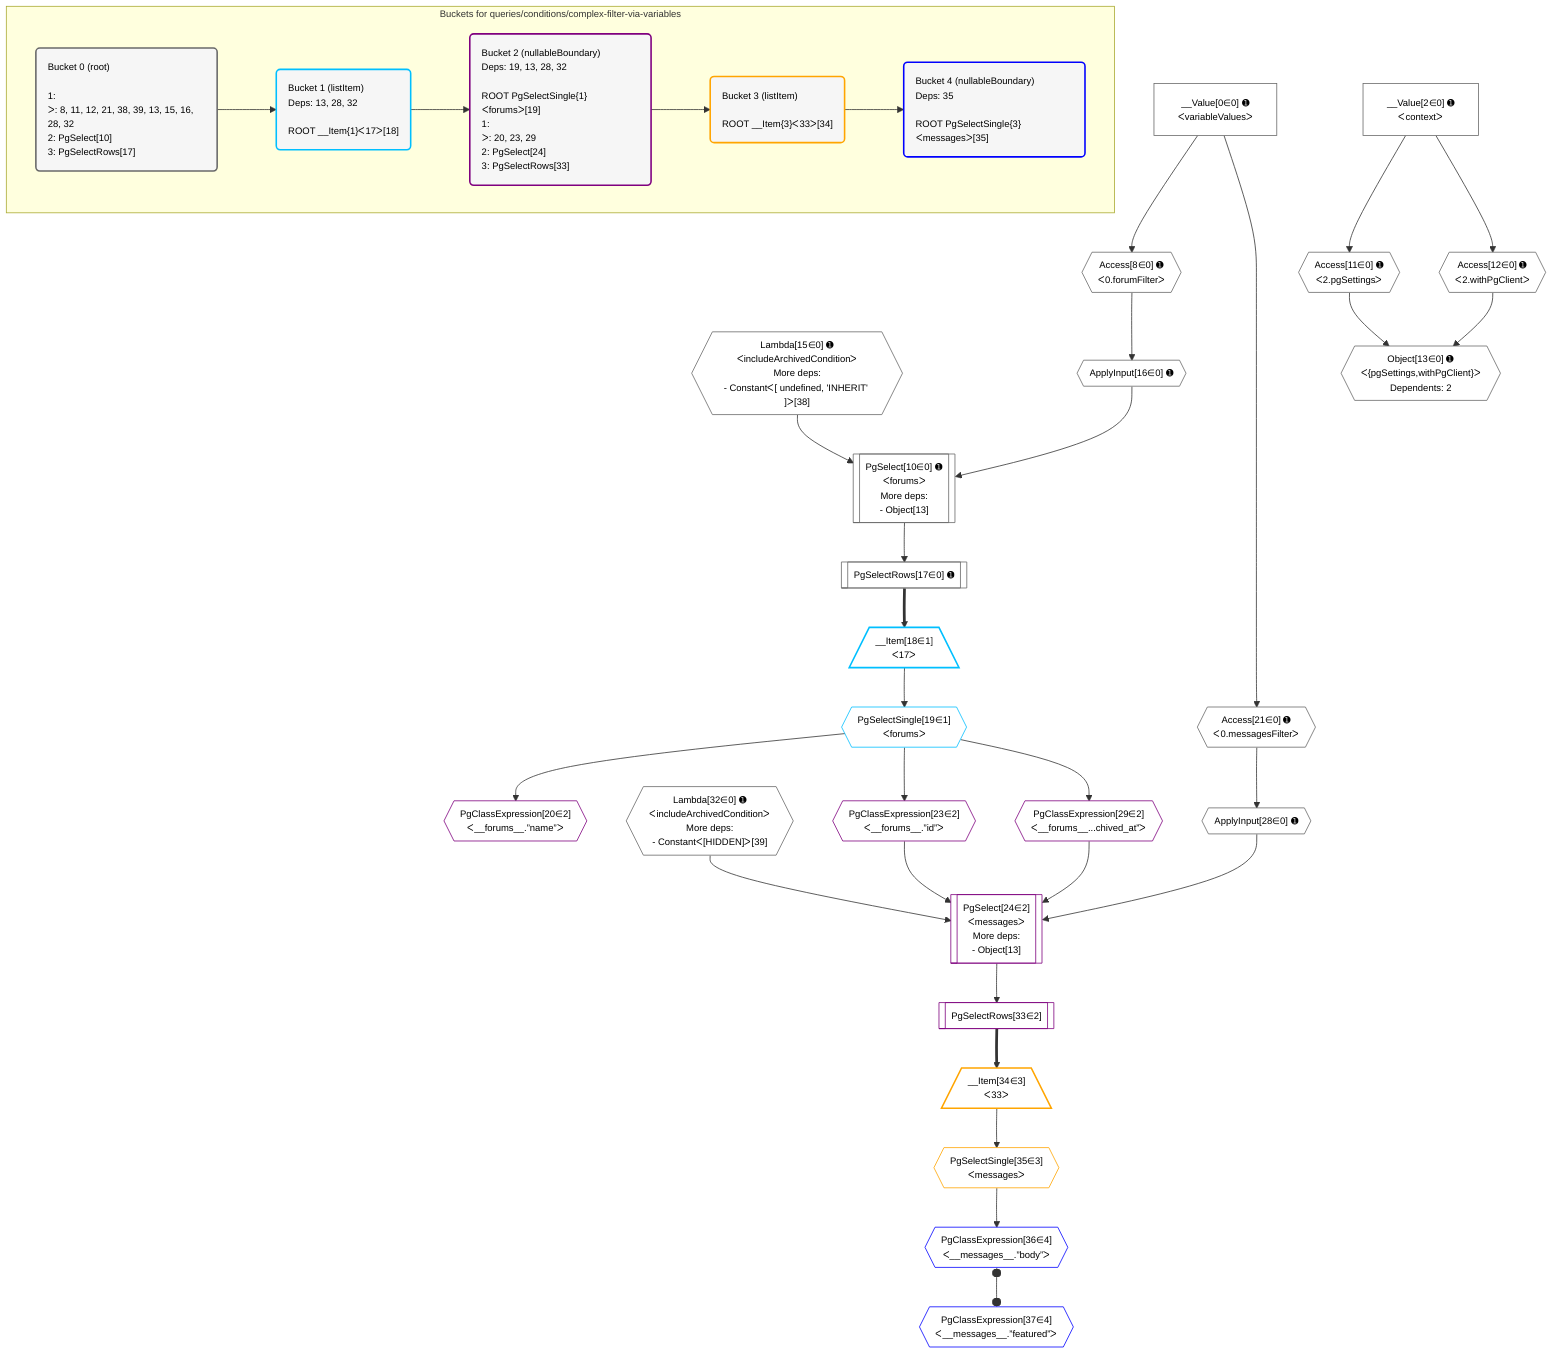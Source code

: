 %%{init: {'themeVariables': { 'fontSize': '12px'}}}%%
graph TD
    classDef path fill:#eee,stroke:#000,color:#000
    classDef plan fill:#fff,stroke-width:1px,color:#000
    classDef itemplan fill:#fff,stroke-width:2px,color:#000
    classDef unbatchedplan fill:#dff,stroke-width:1px,color:#000
    classDef sideeffectplan fill:#fcc,stroke-width:2px,color:#000
    classDef bucket fill:#f6f6f6,color:#000,stroke-width:2px,text-align:left

    subgraph "Buckets for queries/conditions/complex-filter-via-variables"
    Bucket0("Bucket 0 (root)<br /><br />1: <br />ᐳ: 8, 11, 12, 21, 38, 39, 13, 15, 16, 28, 32<br />2: PgSelect[10]<br />3: PgSelectRows[17]"):::bucket
    Bucket1("Bucket 1 (listItem)<br />Deps: 13, 28, 32<br /><br />ROOT __Item{1}ᐸ17ᐳ[18]"):::bucket
    Bucket2("Bucket 2 (nullableBoundary)<br />Deps: 19, 13, 28, 32<br /><br />ROOT PgSelectSingle{1}ᐸforumsᐳ[19]<br />1: <br />ᐳ: 20, 23, 29<br />2: PgSelect[24]<br />3: PgSelectRows[33]"):::bucket
    Bucket3("Bucket 3 (listItem)<br /><br />ROOT __Item{3}ᐸ33ᐳ[34]"):::bucket
    Bucket4("Bucket 4 (nullableBoundary)<br />Deps: 35<br /><br />ROOT PgSelectSingle{3}ᐸmessagesᐳ[35]"):::bucket
    end
    Bucket0 --> Bucket1
    Bucket1 --> Bucket2
    Bucket2 --> Bucket3
    Bucket3 --> Bucket4

    %% plan dependencies
    PgSelect10[["PgSelect[10∈0] ➊<br />ᐸforumsᐳ<br />More deps:<br />- Object[13]"]]:::plan
    Lambda15{{"Lambda[15∈0] ➊<br />ᐸincludeArchivedConditionᐳ<br />More deps:<br />- Constantᐸ[ undefined, 'INHERIT' ]ᐳ[38]"}}:::plan
    ApplyInput16{{"ApplyInput[16∈0] ➊"}}:::plan
    Lambda15 & ApplyInput16 --> PgSelect10
    Object13{{"Object[13∈0] ➊<br />ᐸ{pgSettings,withPgClient}ᐳ<br />Dependents: 2"}}:::plan
    Access11{{"Access[11∈0] ➊<br />ᐸ2.pgSettingsᐳ"}}:::plan
    Access12{{"Access[12∈0] ➊<br />ᐸ2.withPgClientᐳ"}}:::plan
    Access11 & Access12 --> Object13
    Access8{{"Access[8∈0] ➊<br />ᐸ0.forumFilterᐳ"}}:::plan
    __Value0["__Value[0∈0] ➊<br />ᐸvariableValuesᐳ"]:::plan
    __Value0 --> Access8
    __Value2["__Value[2∈0] ➊<br />ᐸcontextᐳ"]:::plan
    __Value2 --> Access11
    __Value2 --> Access12
    Access8 --> ApplyInput16
    PgSelectRows17[["PgSelectRows[17∈0] ➊"]]:::plan
    PgSelect10 --> PgSelectRows17
    Access21{{"Access[21∈0] ➊<br />ᐸ0.messagesFilterᐳ"}}:::plan
    __Value0 --> Access21
    ApplyInput28{{"ApplyInput[28∈0] ➊"}}:::plan
    Access21 --> ApplyInput28
    Lambda32{{"Lambda[32∈0] ➊<br />ᐸincludeArchivedConditionᐳ<br />More deps:<br />- Constantᐸ[HIDDEN]ᐳ[39]"}}:::plan
    __Item18[/"__Item[18∈1]<br />ᐸ17ᐳ"\]:::itemplan
    PgSelectRows17 ==> __Item18
    PgSelectSingle19{{"PgSelectSingle[19∈1]<br />ᐸforumsᐳ"}}:::plan
    __Item18 --> PgSelectSingle19
    PgSelect24[["PgSelect[24∈2]<br />ᐸmessagesᐳ<br />More deps:<br />- Object[13]"]]:::plan
    PgClassExpression23{{"PgClassExpression[23∈2]<br />ᐸ__forums__.”id”ᐳ"}}:::plan
    PgClassExpression29{{"PgClassExpression[29∈2]<br />ᐸ__forums__...chived_at”ᐳ"}}:::plan
    PgClassExpression23 & ApplyInput28 & PgClassExpression29 & Lambda32 --> PgSelect24
    PgClassExpression20{{"PgClassExpression[20∈2]<br />ᐸ__forums__.”name”ᐳ"}}:::plan
    PgSelectSingle19 --> PgClassExpression20
    PgSelectSingle19 --> PgClassExpression23
    PgSelectSingle19 --> PgClassExpression29
    PgSelectRows33[["PgSelectRows[33∈2]"]]:::plan
    PgSelect24 --> PgSelectRows33
    __Item34[/"__Item[34∈3]<br />ᐸ33ᐳ"\]:::itemplan
    PgSelectRows33 ==> __Item34
    PgSelectSingle35{{"PgSelectSingle[35∈3]<br />ᐸmessagesᐳ"}}:::plan
    __Item34 --> PgSelectSingle35
    PgClassExpression36{{"PgClassExpression[36∈4]<br />ᐸ__messages__.”body”ᐳ"}}:::plan
    PgSelectSingle35 --> PgClassExpression36
    PgClassExpression37{{"PgClassExpression[37∈4]<br />ᐸ__messages__.”featured”ᐳ"}}:::plan
    PgClassExpression36 o--o PgClassExpression37

    %% define steps
    classDef bucket0 stroke:#696969
    class Bucket0,__Value0,__Value2,Access8,PgSelect10,Access11,Access12,Object13,Lambda15,ApplyInput16,PgSelectRows17,Access21,ApplyInput28,Lambda32 bucket0
    classDef bucket1 stroke:#00bfff
    class Bucket1,__Item18,PgSelectSingle19 bucket1
    classDef bucket2 stroke:#7f007f
    class Bucket2,PgClassExpression20,PgClassExpression23,PgSelect24,PgClassExpression29,PgSelectRows33 bucket2
    classDef bucket3 stroke:#ffa500
    class Bucket3,__Item34,PgSelectSingle35 bucket3
    classDef bucket4 stroke:#0000ff
    class Bucket4,PgClassExpression36,PgClassExpression37 bucket4